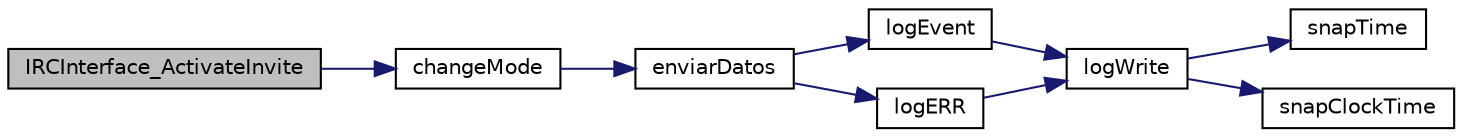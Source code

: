 digraph "IRCInterface_ActivateInvite"
{
  edge [fontname="Helvetica",fontsize="10",labelfontname="Helvetica",labelfontsize="10"];
  node [fontname="Helvetica",fontsize="10",shape=record];
  rankdir="LR";
  Node1 [label="IRCInterface_ActivateInvite",height=0.2,width=0.4,color="black", fillcolor="grey75", style="filled", fontcolor="black"];
  Node1 -> Node2 [color="midnightblue",fontsize="10",style="solid",fontname="Helvetica"];
  Node2 [label="changeMode",height=0.2,width=0.4,color="black", fillcolor="white", style="filled",URL="$aux__functions_8h.html#a06340d30a60b297a60b17841767fad85"];
  Node2 -> Node3 [color="midnightblue",fontsize="10",style="solid",fontname="Helvetica"];
  Node3 [label="enviarDatos",height=0.2,width=0.4,color="black", fillcolor="white", style="filled",URL="$conexion__tcp_8h.html#ab9468ce1338cfca5736ab407ba155f55"];
  Node3 -> Node4 [color="midnightblue",fontsize="10",style="solid",fontname="Helvetica"];
  Node4 [label="logEvent",height=0.2,width=0.4,color="black", fillcolor="white", style="filled",URL="$logger_8h.html#af71188329ee1cf68a59d3f9ddd035ca6"];
  Node4 -> Node5 [color="midnightblue",fontsize="10",style="solid",fontname="Helvetica"];
  Node5 [label="logWrite",height=0.2,width=0.4,color="black", fillcolor="white", style="filled",URL="$logger_8c.html#a6d1f5cd19f49b187e2097a467eca0233"];
  Node5 -> Node6 [color="midnightblue",fontsize="10",style="solid",fontname="Helvetica"];
  Node6 [label="snapTime",height=0.2,width=0.4,color="black", fillcolor="white", style="filled",URL="$logger_8c.html#a9780074b15cc3acc70e3ee5989c8005a"];
  Node5 -> Node7 [color="midnightblue",fontsize="10",style="solid",fontname="Helvetica"];
  Node7 [label="snapClockTime",height=0.2,width=0.4,color="black", fillcolor="white", style="filled",URL="$logger_8c.html#ad5ed54850fd750ca0935368e72017537"];
  Node3 -> Node8 [color="midnightblue",fontsize="10",style="solid",fontname="Helvetica"];
  Node8 [label="logERR",height=0.2,width=0.4,color="black", fillcolor="white", style="filled",URL="$logger_8h.html#a9487660b2ec318326782a9d9e32f8461"];
  Node8 -> Node5 [color="midnightblue",fontsize="10",style="solid",fontname="Helvetica"];
}
